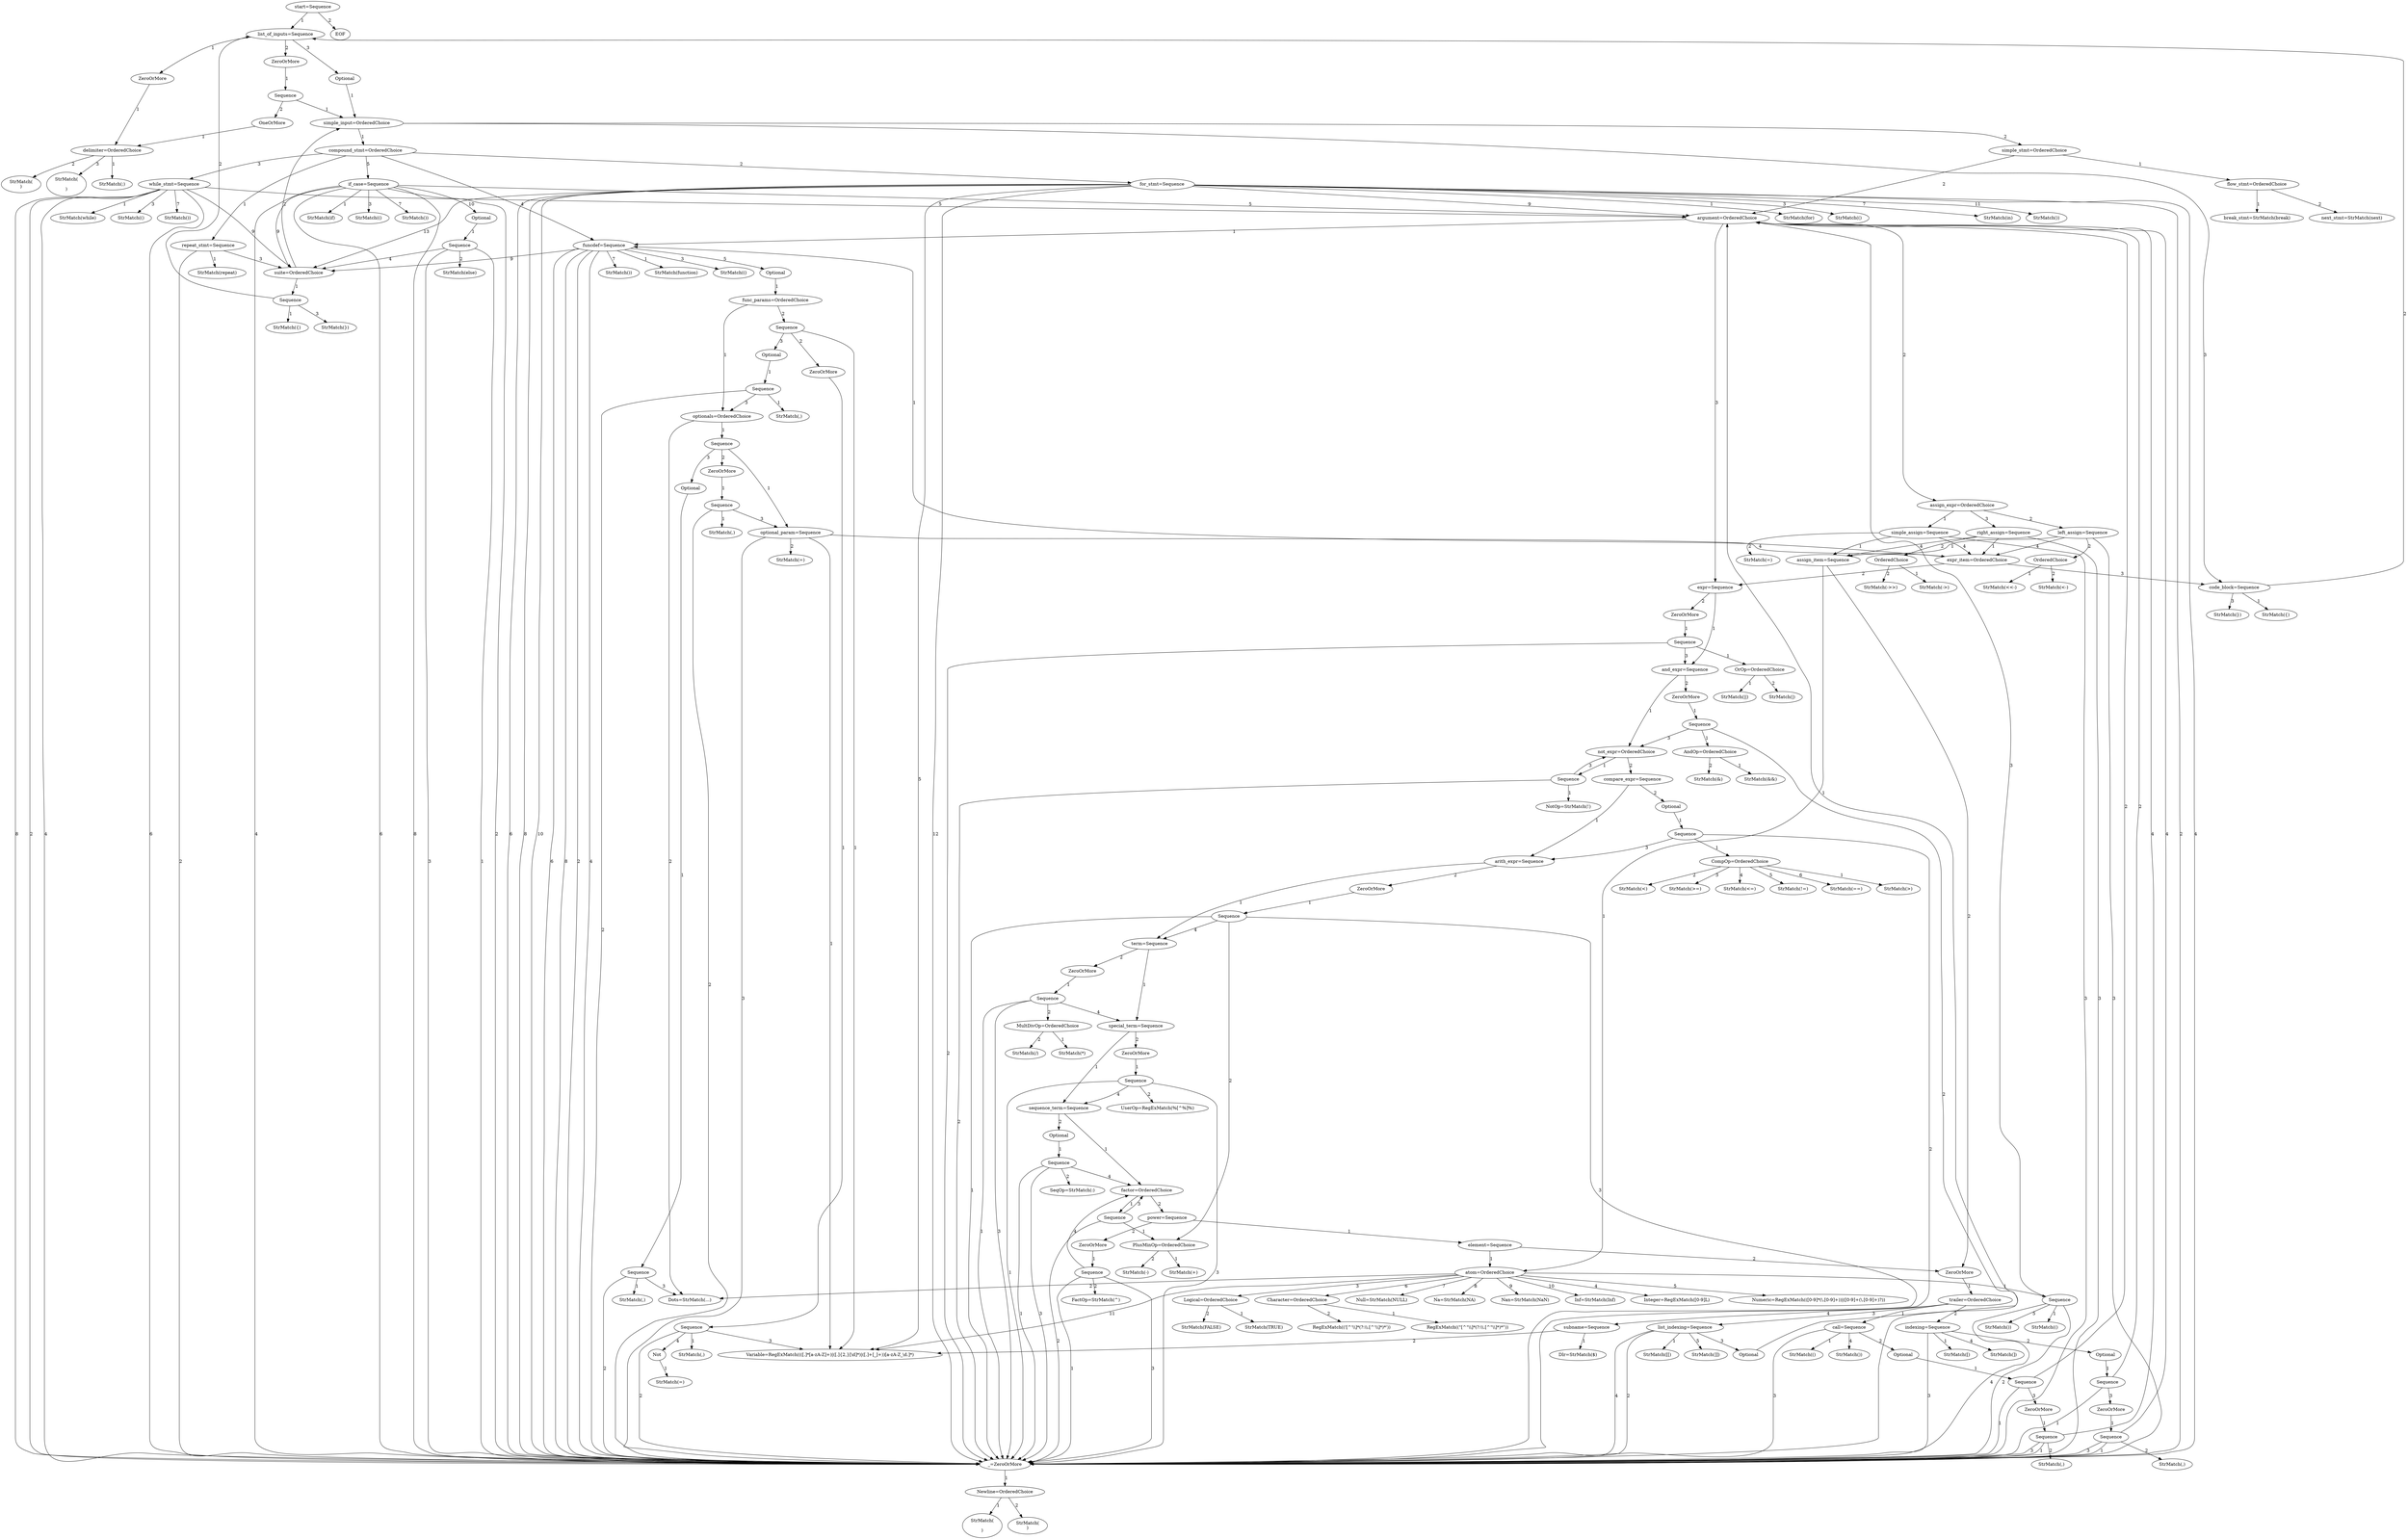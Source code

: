 digraph arpeggio_graph {
4343870296 [label="start=Sequence"];
4343870296->4343870464 [label="1"]

4343870464 [label="list_of_inputs=Sequence"];
4343870464->4343870576 [label="1"]

4343870576 [label="ZeroOrMore"];
4343870576->4343869848 [label="1"]

4343869848 [label="delimiter=OrderedChoice"];
4343869848->4343871584 [label="1"]

4343871584 [label="StrMatch(;)"];
4343869848->4339719640 [label="2"]

4339719640 [label="StrMatch(\n)"];
4343869848->4343871640 [label="3"]

4343871640 [label="StrMatch(\n)"];
4343870464->4343870128 [label="2"]

4343870128 [label="ZeroOrMore"];
4343870128->4343870912 [label="1"]

4343870912 [label="Sequence"];
4343870912->4343871136 [label="1"]

4343871136 [label="simple_input=OrderedChoice"];
4343871136->4343871248 [label="1"]

4343871248 [label="compound_stmt=OrderedChoice"];
4343871248->4343871864 [label="1"]

4343871864 [label="repeat_stmt=Sequence"];
4343871864->4343873152 [label="1"]

4343873152 [label="StrMatch(repeat)"];
4343871864->4343871472 [label="2"]

4343871472 [label="_=ZeroOrMore"];
4343871472->4343963264 [label="1"]

4343963264 [label="Newline=OrderedChoice"];
4343963264->4343963600 [label="1"]

4343963600 [label="StrMatch(\n)"];
4343963264->4343960520 [label="2"]

4343960520 [label="StrMatch(\n)"];
4343871864->4343959904 [label="3"]

4343959904 [label="suite=OrderedChoice"];
4343959904->4343962592 [label="1"]

4343962592 [label="Sequence"];
4343962592->4343962816 [label="1"]

4343962816 [label="StrMatch({)"];
4343962592->4343870464 [label="2"]

4343962592->4343962928 [label="3"]

4343962928 [label="StrMatch(})"];
4343959904->4343871136 [label="2"]

4343871248->4343872312 [label="2"]

4343872312 [label="for_stmt=Sequence"];
4343872312->4343873432 [label="1"]

4343873432 [label="StrMatch(for)"];
4343872312->4343871472 [label="2"]

4343872312->4343877704 [label="3"]

4343877704 [label="StrMatch(()"];
4343872312->4343871472 [label="4"]

4343872312->4343963432 [label="5"]

4343963432 [label="Variable=RegExMatch((([.]*[a-zA-Z]+)|([.]{2,}[\\d]*)|([.]+[_]+))[a-zA-Z_\\d.]*)"];
4343872312->4343871472 [label="6"]

4343872312->4343877984 [label="7"]

4343877984 [label="StrMatch(in)"];
4343872312->4343871472 [label="8"]

4343872312->4343920568 [label="9"]

4343920568 [label="argument=OrderedChoice"];
4343920568->4343922304 [label="1"]

4343922304 [label="funcdef=Sequence"];
4343922304->4343959960 [label="1"]

4343959960 [label="StrMatch(function)"];
4343922304->4343871472 [label="2"]

4343922304->4343960072 [label="3"]

4343960072 [label="StrMatch(()"];
4343922304->4343871472 [label="4"]

4343922304->4343920064 [label="5"]

4343920064 [label="Optional"];
4343920064->4343922528 [label="1"]

4343922528 [label="func_params=OrderedChoice"];
4343922528->4343921912 [label="1"]

4343921912 [label="optionals=OrderedChoice"];
4343921912->4343960856 [label="1"]

4343960856 [label="Sequence"];
4343960856->4343960240 [label="1"]

4343960240 [label="optional_param=Sequence"];
4343960240->4343963432 [label="1"]

4343960240->4343961920 [label="2"]

4343961920 [label="StrMatch(=)"];
4343960240->4343871472 [label="3"]

4343960240->4343921352 [label="4"]

4343921352 [label="expr_item=OrderedChoice"];
4343921352->4343922304 [label="1"]

4343921352->4343983072 [label="2"]

4343983072 [label="expr=Sequence"];
4343983072->4343878376 [label="1"]

4343878376 [label="and_expr=Sequence"];
4343878376->4343879720 [label="1"]

4343879720 [label="not_expr=OrderedChoice"];
4343879720->4343880784 [label="1"]

4343880784 [label="Sequence"];
4343880784->4343981448 [label="1"]

4343981448 [label="NotOp=StrMatch(!)"];
4343880784->4343871472 [label="2"]

4343880784->4343879720 [label="3"]

4343879720->4343879608 [label="2"]

4343879608 [label="compare_expr=Sequence"];
4343879608->4343880168 [label="1"]

4343880168 [label="arith_expr=Sequence"];
4343880168->4343880280 [label="1"]

4343880280 [label="term=Sequence"];
4343880280->4343880672 [label="1"]

4343880672 [label="special_term=Sequence"];
4343880672->4343898240 [label="1"]

4343898240 [label="sequence_term=Sequence"];
4343898240->4343899136 [label="1"]

4343899136 [label="factor=OrderedChoice"];
4343899136->4343899696 [label="1"]

4343899696 [label="Sequence"];
4343899696->4343980496 [label="1"]

4343980496 [label="PlusMinOp=OrderedChoice"];
4343980496->4343981504 [label="1"]

4343981504 [label="StrMatch(+)"];
4343980496->4343981560 [label="2"]

4343981560 [label="StrMatch(-)"];
4343899696->4343871472 [label="2"]

4343899696->4343899136 [label="3"]

4343899136->4343898800 [label="2"]

4343898800 [label="power=Sequence"];
4343898800->4343899248 [label="1"]

4343899248 [label="element=Sequence"];
4343899248->4343901432 [label="1"]

4343901432 [label="atom=OrderedChoice"];
4343901432->4343901040 [label="1"]

4343901040 [label="Sequence"];
4343901040->4343918888 [label="1"]

4343918888 [label="StrMatch(()"];
4343901040->4343871472 [label="2"]

4343901040->4343920568 [label="3"]

4343901040->4343871472 [label="4"]

4343901040->4343919112 [label="5"]

4343919112 [label="StrMatch())"];
4343901432->4343980216 [label="2"]

4343980216 [label="Dots=StrMatch(...)"];
4343901432->4343962760 [label="3"]

4343962760 [label="Logical=OrderedChoice"];
4343962760->4343963152 [label="1"]

4343963152 [label="StrMatch(TRUE)"];
4343962760->4343959680 [label="2"]

4343959680 [label="StrMatch(FALSE)"];
4343901432->4343963376 [label="4"]

4343963376 [label="Integer=RegExMatch([0-9]L)"];
4343901432->4343963208 [label="5"]

4343963208 [label="Numeric=RegExMatch(([0-9]*(\\.[0-9]+))|([0-9]+(\\.[0-9]+)?))"];
4343901432->4343962648 [label="6"]

4343962648 [label="Character=OrderedChoice"];
4343962648->4343962312 [label="1"]

4343962312 [label="RegExMatch((\"[^\"\\\\]*(?:\\\\.[^\"\\\\]*)*\"))"];
4343962648->4343963096 [label="2"]

4343963096 [label="RegExMatch(('[^'\\\\]*(?:\\\\.[^'\\\\]*)*'))"];
4343901432->4343980384 [label="7"]

4343980384 [label="Null=StrMatch(NULL)"];
4343901432->4343980272 [label="8"]

4343980272 [label="Na=StrMatch(NA)"];
4343901432->4343980832 [label="9"]

4343980832 [label="Nan=StrMatch(NaN)"];
4343901432->4343980944 [label="10"]

4343980944 [label="Inf=StrMatch(Inf)"];
4343901432->4343963432 [label="11"]

4343899248->4343900088 [label="2"]

4343900088 [label="ZeroOrMore"];
4343900088->4343901936 [label="1"]

4343901936 [label="trailer=OrderedChoice"];
4343901936->4343902104 [label="1"]

4343902104 [label="call=Sequence"];
4343902104->4343920120 [label="1"]

4343920120 [label="StrMatch(()"];
4343902104->4343901320 [label="2"]

4343901320 [label="Optional"];
4343901320->4343920232 [label="1"]

4343920232 [label="Sequence"];
4343920232->4343871472 [label="1"]

4343920232->4343920568 [label="2"]

4343920232->4343920344 [label="3"]

4343920344 [label="ZeroOrMore"];
4343920344->4343920624 [label="1"]

4343920624 [label="Sequence"];
4343920624->4343871472 [label="1"]

4343920624->4343920904 [label="2"]

4343920904 [label="StrMatch(,)"];
4343920624->4343871472 [label="3"]

4343920624->4343920568 [label="4"]

4343902104->4343871472 [label="3"]

4343902104->4343920176 [label="4"]

4343920176 [label="StrMatch())"];
4343901936->4343919168 [label="2"]

4343919168 [label="indexing=Sequence"];
4343919168->4343920680 [label="1"]

4343920680 [label="StrMatch([)"];
4343919168->4343901600 [label="2"]

4343901600 [label="Optional"];
4343901600->4343920792 [label="1"]

4343920792 [label="Sequence"];
4343920792->4343871472 [label="1"]

4343920792->4343920568 [label="2"]

4343920792->4343921128 [label="3"]

4343921128 [label="ZeroOrMore"];
4343921128->4343921408 [label="1"]

4343921408 [label="Sequence"];
4343921408->4343871472 [label="1"]

4343921408->4343921688 [label="2"]

4343921688 [label="StrMatch(,)"];
4343921408->4343871472 [label="3"]

4343921408->4343920568 [label="4"]

4343919168->4343871472 [label="3"]

4343919168->4343920736 [label="4"]

4343920736 [label="StrMatch(])"];
4343901936->4343919784 [label="3"]

4343919784 [label="list_indexing=Sequence"];
4343919784->4343921520 [label="1"]

4343921520 [label="StrMatch([[)"];
4343919784->4343871472 [label="2"]

4343919784->4343921184 [label="3"]

4343921184 [label="Optional"];
4343921184->4343920568 [label="1"]

4343919784->4343871472 [label="4"]

4343919784->4343922080 [label="5"]

4343922080 [label="StrMatch(]])"];
4343901936->4343920400 [label="4"]

4343920400 [label="subname=Sequence"];
4343920400->4343980664 [label="1"]

4343980664 [label="Dlr=StrMatch($)"];
4343920400->4343963432 [label="2"]

4343898800->4343899584 [label="2"]

4343899584 [label="ZeroOrMore"];
4343899584->4343900312 [label="1"]

4343900312 [label="Sequence"];
4343900312->4343871472 [label="1"]

4343900312->4343981952 [label="2"]

4343981952 [label="FactOp=StrMatch(^)"];
4343900312->4343871472 [label="3"]

4343900312->4343899136 [label="4"]

4343898240->4343880728 [label="2"]

4343880728 [label="Optional"];
4343880728->4343899528 [label="1"]

4343899528 [label="Sequence"];
4343899528->4343871472 [label="1"]

4343899528->4343982008 [label="2"]

4343982008 [label="SeqOp=StrMatch(:)"];
4343899528->4343871472 [label="3"]

4343899528->4343899136 [label="4"]

4343880672->4343881344 [label="2"]

4343881344 [label="ZeroOrMore"];
4343881344->4343899080 [label="1"]

4343899080 [label="Sequence"];
4343899080->4343871472 [label="1"]

4343899080->4343981840 [label="2"]

4343981840 [label="UserOp=RegExMatch(%[^%]%)"];
4343899080->4343871472 [label="3"]

4343899080->4343898240 [label="4"]

4343880280->4343881512 [label="2"]

4343881512 [label="ZeroOrMore"];
4343881512->4343898632 [label="1"]

4343898632 [label="Sequence"];
4343898632->4343871472 [label="1"]

4343898632->4343980440 [label="2"]

4343980440 [label="MultDivOp=OrderedChoice"];
4343980440->4343981672 [label="1"]

4343981672 [label="StrMatch(*)"];
4343980440->4343981728 [label="2"]

4343981728 [label="StrMatch(/)"];
4343898632->4343871472 [label="3"]

4343898632->4343880672 [label="4"]

4343880168->4343881064 [label="2"]

4343881064 [label="ZeroOrMore"];
4343881064->4343898184 [label="1"]

4343898184 [label="Sequence"];
4343898184->4343871472 [label="1"]

4343898184->4343980496 [label="2"]

4343898184->4343871472 [label="3"]

4343898184->4343880280 [label="4"]

4343879608->4343880392 [label="2"]

4343880392 [label="Optional"];
4343880392->4343881120 [label="1"]

4343881120 [label="Sequence"];
4343881120->4343981896 [label="1"]

4343981896 [label="CompOp=OrderedChoice"];
4343981896->4343980160 [label="1"]

4343980160 [label="StrMatch(>)"];
4343981896->4343982064 [label="2"]

4343982064 [label="StrMatch(<)"];
4343981896->4343982176 [label="3"]

4343982176 [label="StrMatch(>=)"];
4343981896->4343982288 [label="4"]

4343982288 [label="StrMatch(<=)"];
4343981896->4343982400 [label="5"]

4343982400 [label="StrMatch(!=)"];
4343981896->4343982512 [label="6"]

4343982512 [label="StrMatch(==)"];
4343881120->4343871472 [label="2"]

4343881120->4343880168 [label="3"]

4343878376->4343870800 [label="2"]

4343870800 [label="ZeroOrMore"];
4343870800->4343880616 [label="1"]

4343880616 [label="Sequence"];
4343880616->4343981056 [label="1"]

4343981056 [label="AndOp=OrderedChoice"];
4343981056->4343981336 [label="1"]

4343981336 [label="StrMatch(&&)"];
4343981056->4343981280 [label="2"]

4343981280 [label="StrMatch(&)"];
4343880616->4343871472 [label="2"]

4343880616->4343879720 [label="3"]

4343983072->4343873320 [label="2"]

4343873320 [label="ZeroOrMore"];
4343873320->4343880224 [label="1"]

4343880224 [label="Sequence"];
4343880224->4343961136 [label="1"]

4343961136 [label="OrOp=OrderedChoice"];
4343961136->4343981112 [label="1"]

4343981112 [label="StrMatch(||)"];
4343961136->4343980104 [label="2"]

4343980104 [label="StrMatch(|)"];
4343880224->4343871472 [label="2"]

4343880224->4343878376 [label="3"]

4343921352->4343922136 [label="3"]

4343922136 [label="code_block=Sequence"];
4343922136->4343959736 [label="1"]

4343959736 [label="StrMatch({)"];
4343922136->4343870464 [label="2"]

4343922136->4343959848 [label="3"]

4343959848 [label="StrMatch(})"];
4343960856->4343961416 [label="2"]

4343961416 [label="ZeroOrMore"];
4343961416->4343961864 [label="1"]

4343961864 [label="Sequence"];
4343961864->4343962088 [label="1"]

4343962088 [label="StrMatch(,)"];
4343961864->4343871472 [label="2"]

4343961864->4343960240 [label="3"]

4343960856->4343960744 [label="3"]

4343960744 [label="Optional"];
4343960744->4343961976 [label="1"]

4343961976 [label="Sequence"];
4343961976->4343962368 [label="1"]

4343962368 [label="StrMatch(,)"];
4343961976->4343871472 [label="2"]

4343961976->4343980216 [label="3"]

4343921912->4343980216 [label="2"]

4343922528->4343960688 [label="2"]

4343960688 [label="Sequence"];
4343960688->4343963432 [label="1"]

4343960688->4343960800 [label="2"]

4343960800 [label="ZeroOrMore"];
4343960800->4343961024 [label="1"]

4343961024 [label="Sequence"];
4343961024->4343961248 [label="1"]

4343961248 [label="StrMatch(,)"];
4343961024->4343871472 [label="2"]

4343961024->4343963432 [label="3"]

4343961024->4343961080 [label="4"]

4343961080 [label="Not"];
4343961080->4343961696 [label="1"]

4343961696 [label="StrMatch(=)"];
4343960688->4343960632 [label="3"]

4343960632 [label="Optional"];
4343960632->4343961192 [label="1"]

4343961192 [label="Sequence"];
4343961192->4343961584 [label="1"]

4343961584 [label="StrMatch(,)"];
4343961192->4343871472 [label="2"]

4343961192->4343921912 [label="3"]

4343922304->4343871472 [label="6"]

4343922304->4343960352 [label="7"]

4343960352 [label="StrMatch())"];
4343922304->4343871472 [label="8"]

4343922304->4343959904 [label="9"]

4343920568->4343900368 [label="2"]

4343900368 [label="assign_expr=OrderedChoice"];
4343900368->4343898352 [label="1"]

4343898352 [label="simple_assign=Sequence"];
4343898352->4343982848 [label="1"]

4343982848 [label="assign_item=Sequence"];
4343982848->4343901432 [label="1"]

4343982848->4343900088 [label="2"]

4343898352->4343901152 [label="2"]

4343901152 [label="StrMatch(=)"];
4343898352->4343871472 [label="3"]

4343898352->4343921352 [label="4"]

4343900368->4343900480 [label="2"]

4343900480 [label="left_assign=Sequence"];
4343900480->4343982848 [label="1"]

4343900480->4343899976 [label="2"]

4343899976 [label="OrderedChoice"];
4343899976->4343901768 [label="1"]

4343901768 [label="StrMatch(<<-)"];
4343899976->4343901880 [label="2"]

4343901880 [label="StrMatch(<-)"];
4343900480->4343871472 [label="3"]

4343900480->4343921352 [label="4"]

4343900368->4343900760 [label="3"]

4343900760 [label="right_assign=Sequence"];
4343900760->4343921352 [label="1"]

4343900760->4343898688 [label="2"]

4343898688 [label="OrderedChoice"];
4343898688->4343918720 [label="1"]

4343918720 [label="StrMatch(->)"];
4343898688->4343918832 [label="2"]

4343918832 [label="StrMatch(->>)"];
4343900760->4343871472 [label="3"]

4343900760->4343982848 [label="4"]

4343920568->4343983072 [label="3"]

4343872312->4343871472 [label="10"]

4343872312->4343878208 [label="11"]

4343878208 [label="StrMatch())"];
4343872312->4343871472 [label="12"]

4343872312->4343959904 [label="13"]

4343871248->4343872480 [label="3"]

4343872480 [label="while_stmt=Sequence"];
4343872480->4343878488 [label="1"]

4343878488 [label="StrMatch(while)"];
4343872480->4343871472 [label="2"]

4343872480->4343878600 [label="3"]

4343878600 [label="StrMatch(()"];
4343872480->4343871472 [label="4"]

4343872480->4343920568 [label="5"]

4343872480->4343871472 [label="6"]

4343872480->4343878824 [label="7"]

4343878824 [label="StrMatch())"];
4343872480->4343871472 [label="8"]

4343872480->4343959904 [label="9"]

4343871248->4343922304 [label="4"]

4343871248->4343873040 [label="5"]

4343873040 [label="if_case=Sequence"];
4343873040->4343879104 [label="1"]

4343879104 [label="StrMatch(if)"];
4343873040->4343871472 [label="2"]

4343873040->4343879216 [label="3"]

4343879216 [label="StrMatch(()"];
4343873040->4343871472 [label="4"]

4343873040->4343920568 [label="5"]

4343873040->4343871472 [label="6"]

4343873040->4343879440 [label="7"]

4343879440 [label="StrMatch())"];
4343873040->4343871472 [label="8"]

4343873040->4343959904 [label="9"]

4343873040->4343870520 [label="10"]

4343870520 [label="Optional"];
4343870520->4343879664 [label="1"]

4343879664 [label="Sequence"];
4343879664->4343871472 [label="1"]

4343879664->4343880000 [label="2"]

4343880000 [label="StrMatch(else)"];
4343879664->4343871472 [label="3"]

4343879664->4343959904 [label="4"]

4343871136->4343871752 [label="2"]

4343871752 [label="simple_stmt=OrderedChoice"];
4343871752->4343870856 [label="1"]

4343870856 [label="flow_stmt=OrderedChoice"];
4343870856->4343872592 [label="1"]

4343872592 [label="break_stmt=StrMatch(break)"];
4343870856->4343872704 [label="2"]

4343872704 [label="next_stmt=StrMatch(next)"];
4343871752->4343920568 [label="2"]

4343871136->4343922136 [label="3"]

4343870912->4343871024 [label="2"]

4343871024 [label="OneOrMore"];
4343871024->4343869848 [label="1"]

4343870464->4343870744 [label="3"]

4343870744 [label="Optional"];
4343870744->4343871136 [label="1"]

4343870296->4343427536 [label="2"]

4343427536 [label="EOF"];
}